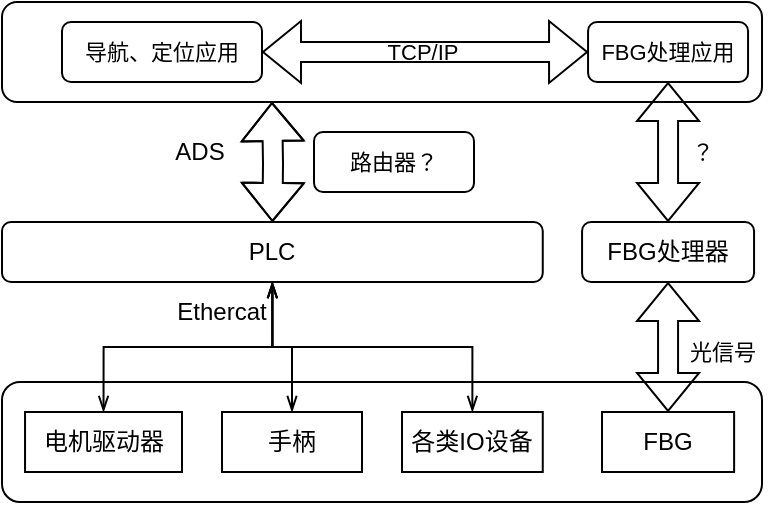 <mxfile version="20.5.3" type="github">
  <diagram id="lcDmM25dpl3Givzhbb-s" name="第 1 页">
    <mxGraphModel dx="738" dy="417" grid="1" gridSize="10" guides="1" tooltips="1" connect="1" arrows="1" fold="1" page="1" pageScale="1" pageWidth="827" pageHeight="1169" math="0" shadow="0">
      <root>
        <mxCell id="0" />
        <mxCell id="1" parent="0" />
        <mxCell id="vwS6l9jdm9SswV-FFLDk-1" value="" style="rounded=1;whiteSpace=wrap;html=1;" vertex="1" parent="1">
          <mxGeometry x="110" y="630" width="380" height="60" as="geometry" />
        </mxCell>
        <mxCell id="vwS6l9jdm9SswV-FFLDk-25" style="edgeStyle=orthogonalEdgeStyle;rounded=0;orthogonalLoop=1;jettySize=auto;html=1;exitX=0.5;exitY=1;exitDx=0;exitDy=0;fontSize=11;startArrow=openThin;startFill=0;endArrow=openThin;endFill=0;fillColor=none;" edge="1" parent="1" source="vwS6l9jdm9SswV-FFLDk-2" target="vwS6l9jdm9SswV-FFLDk-23">
          <mxGeometry relative="1" as="geometry" />
        </mxCell>
        <mxCell id="vwS6l9jdm9SswV-FFLDk-2" value="PLC" style="rounded=1;whiteSpace=wrap;html=1;" vertex="1" parent="1">
          <mxGeometry x="110" y="550" width="270.38" height="30" as="geometry" />
        </mxCell>
        <mxCell id="vwS6l9jdm9SswV-FFLDk-18" value="" style="edgeStyle=orthogonalEdgeStyle;rounded=0;orthogonalLoop=1;jettySize=auto;html=1;startArrow=openThin;startFill=0;endArrow=openThin;endFill=0;shape=flexArrow;" edge="1" parent="1" target="vwS6l9jdm9SswV-FFLDk-2">
          <mxGeometry relative="1" as="geometry">
            <mxPoint x="245" y="490" as="sourcePoint" />
          </mxGeometry>
        </mxCell>
        <mxCell id="vwS6l9jdm9SswV-FFLDk-3" value="" style="rounded=1;whiteSpace=wrap;html=1;" vertex="1" parent="1">
          <mxGeometry x="110" y="440" width="380" height="50" as="geometry" />
        </mxCell>
        <mxCell id="vwS6l9jdm9SswV-FFLDk-4" value="电机驱动器" style="text;html=1;strokeColor=default;fillColor=none;align=center;verticalAlign=middle;whiteSpace=wrap;rounded=0;" vertex="1" parent="1">
          <mxGeometry x="121.52" y="645" width="78.48" height="30" as="geometry" />
        </mxCell>
        <mxCell id="vwS6l9jdm9SswV-FFLDk-12" style="edgeStyle=orthogonalEdgeStyle;rounded=0;orthogonalLoop=1;jettySize=auto;html=1;exitX=0.5;exitY=1;exitDx=0;exitDy=0;entryX=0.5;entryY=0;entryDx=0;entryDy=0;startArrow=openThin;startFill=0;endArrow=openThin;endFill=0;" edge="1" parent="1" source="vwS6l9jdm9SswV-FFLDk-2" target="vwS6l9jdm9SswV-FFLDk-4">
          <mxGeometry relative="1" as="geometry" />
        </mxCell>
        <mxCell id="vwS6l9jdm9SswV-FFLDk-6" value="各类IO设备" style="text;html=1;strokeColor=default;fillColor=none;align=center;verticalAlign=middle;whiteSpace=wrap;rounded=0;" vertex="1" parent="1">
          <mxGeometry x="310" y="645" width="70.38" height="30" as="geometry" />
        </mxCell>
        <mxCell id="vwS6l9jdm9SswV-FFLDk-13" style="edgeStyle=orthogonalEdgeStyle;rounded=0;orthogonalLoop=1;jettySize=auto;html=1;exitX=0.5;exitY=1;exitDx=0;exitDy=0;entryX=0.5;entryY=0;entryDx=0;entryDy=0;startArrow=openThin;startFill=0;endArrow=openThin;endFill=0;" edge="1" parent="1" source="vwS6l9jdm9SswV-FFLDk-2" target="vwS6l9jdm9SswV-FFLDk-6">
          <mxGeometry relative="1" as="geometry" />
        </mxCell>
        <mxCell id="vwS6l9jdm9SswV-FFLDk-8" value="FBG" style="text;html=1;strokeColor=default;fillColor=none;align=center;verticalAlign=middle;whiteSpace=wrap;rounded=0;" vertex="1" parent="1">
          <mxGeometry x="410" y="645" width="66.06" height="30" as="geometry" />
        </mxCell>
        <mxCell id="vwS6l9jdm9SswV-FFLDk-15" value="Ethercat" style="text;html=1;strokeColor=none;fillColor=none;align=center;verticalAlign=middle;whiteSpace=wrap;rounded=0;" vertex="1" parent="1">
          <mxGeometry x="197.692" y="585" width="43.846" height="20" as="geometry" />
        </mxCell>
        <mxCell id="vwS6l9jdm9SswV-FFLDk-19" value="ADS" style="text;html=1;strokeColor=none;fillColor=none;align=center;verticalAlign=middle;whiteSpace=wrap;rounded=0;" vertex="1" parent="1">
          <mxGeometry x="190" y="500" width="38.46" height="30" as="geometry" />
        </mxCell>
        <mxCell id="vwS6l9jdm9SswV-FFLDk-29" style="edgeStyle=orthogonalEdgeStyle;rounded=0;orthogonalLoop=1;jettySize=auto;html=1;exitX=0.5;exitY=1;exitDx=0;exitDy=0;entryX=0.5;entryY=0;entryDx=0;entryDy=0;fontSize=11;startArrow=openThin;startFill=0;endArrow=openThin;endFill=0;fillColor=none;shape=flexArrow;" edge="1" parent="1" source="vwS6l9jdm9SswV-FFLDk-21" target="vwS6l9jdm9SswV-FFLDk-8">
          <mxGeometry relative="1" as="geometry" />
        </mxCell>
        <mxCell id="vwS6l9jdm9SswV-FFLDk-21" value="FBG处理器" style="rounded=1;whiteSpace=wrap;html=1;strokeColor=default;" vertex="1" parent="1">
          <mxGeometry x="400.03" y="550" width="86" height="30" as="geometry" />
        </mxCell>
        <mxCell id="vwS6l9jdm9SswV-FFLDk-32" style="edgeStyle=orthogonalEdgeStyle;shape=flexArrow;rounded=0;orthogonalLoop=1;jettySize=auto;html=1;exitX=0.5;exitY=1;exitDx=0;exitDy=0;entryX=0.5;entryY=0;entryDx=0;entryDy=0;fontSize=11;startArrow=openThin;startFill=0;endArrow=openThin;endFill=0;fillColor=none;" edge="1" parent="1" source="vwS6l9jdm9SswV-FFLDk-22" target="vwS6l9jdm9SswV-FFLDk-21">
          <mxGeometry relative="1" as="geometry" />
        </mxCell>
        <mxCell id="vwS6l9jdm9SswV-FFLDk-22" value="&lt;font style=&quot;font-size: 11px;&quot;&gt;FBG处理应用&lt;/font&gt;" style="rounded=1;whiteSpace=wrap;html=1;strokeColor=default;" vertex="1" parent="1">
          <mxGeometry x="403.03" y="450" width="80" height="30" as="geometry" />
        </mxCell>
        <mxCell id="vwS6l9jdm9SswV-FFLDk-23" value="手柄" style="text;html=1;strokeColor=default;fillColor=none;align=center;verticalAlign=middle;whiteSpace=wrap;rounded=0;" vertex="1" parent="1">
          <mxGeometry x="220" y="645" width="70" height="30" as="geometry" />
        </mxCell>
        <mxCell id="vwS6l9jdm9SswV-FFLDk-31" value="光信号" style="text;html=1;align=center;verticalAlign=middle;resizable=0;points=[];autosize=1;strokeColor=none;fillColor=none;fontSize=11;" vertex="1" parent="1">
          <mxGeometry x="440" y="600" width="60" height="30" as="geometry" />
        </mxCell>
        <mxCell id="vwS6l9jdm9SswV-FFLDk-33" value="？" style="text;html=1;align=center;verticalAlign=middle;resizable=0;points=[];autosize=1;strokeColor=none;fillColor=none;fontSize=11;" vertex="1" parent="1">
          <mxGeometry x="440" y="500" width="40" height="30" as="geometry" />
        </mxCell>
        <mxCell id="vwS6l9jdm9SswV-FFLDk-36" style="edgeStyle=orthogonalEdgeStyle;shape=flexArrow;rounded=0;orthogonalLoop=1;jettySize=auto;html=1;exitX=1;exitY=0.5;exitDx=0;exitDy=0;fontSize=11;startArrow=openThin;startFill=0;endArrow=openThin;endFill=0;fillColor=none;" edge="1" parent="1" source="vwS6l9jdm9SswV-FFLDk-34" target="vwS6l9jdm9SswV-FFLDk-22">
          <mxGeometry relative="1" as="geometry" />
        </mxCell>
        <mxCell id="vwS6l9jdm9SswV-FFLDk-37" value="&lt;font style=&quot;font-size: 11px;&quot;&gt;TCP/IP&lt;/font&gt;" style="edgeLabel;html=1;align=center;verticalAlign=middle;resizable=0;points=[];fontSize=11;labelBackgroundColor=none;" vertex="1" connectable="0" parent="vwS6l9jdm9SswV-FFLDk-36">
          <mxGeometry x="0.154" y="2" relative="1" as="geometry">
            <mxPoint x="-14" y="2" as="offset" />
          </mxGeometry>
        </mxCell>
        <mxCell id="vwS6l9jdm9SswV-FFLDk-34" value="&lt;span style=&quot;font-size: 11px;&quot;&gt;导航、定位应用&lt;/span&gt;" style="rounded=1;whiteSpace=wrap;html=1;strokeColor=default;" vertex="1" parent="1">
          <mxGeometry x="140" y="450" width="100" height="30" as="geometry" />
        </mxCell>
        <mxCell id="vwS6l9jdm9SswV-FFLDk-39" value="路由器？" style="rounded=1;whiteSpace=wrap;html=1;labelBackgroundColor=none;strokeColor=default;fontSize=11;" vertex="1" parent="1">
          <mxGeometry x="266" y="505" width="80" height="30" as="geometry" />
        </mxCell>
      </root>
    </mxGraphModel>
  </diagram>
</mxfile>
